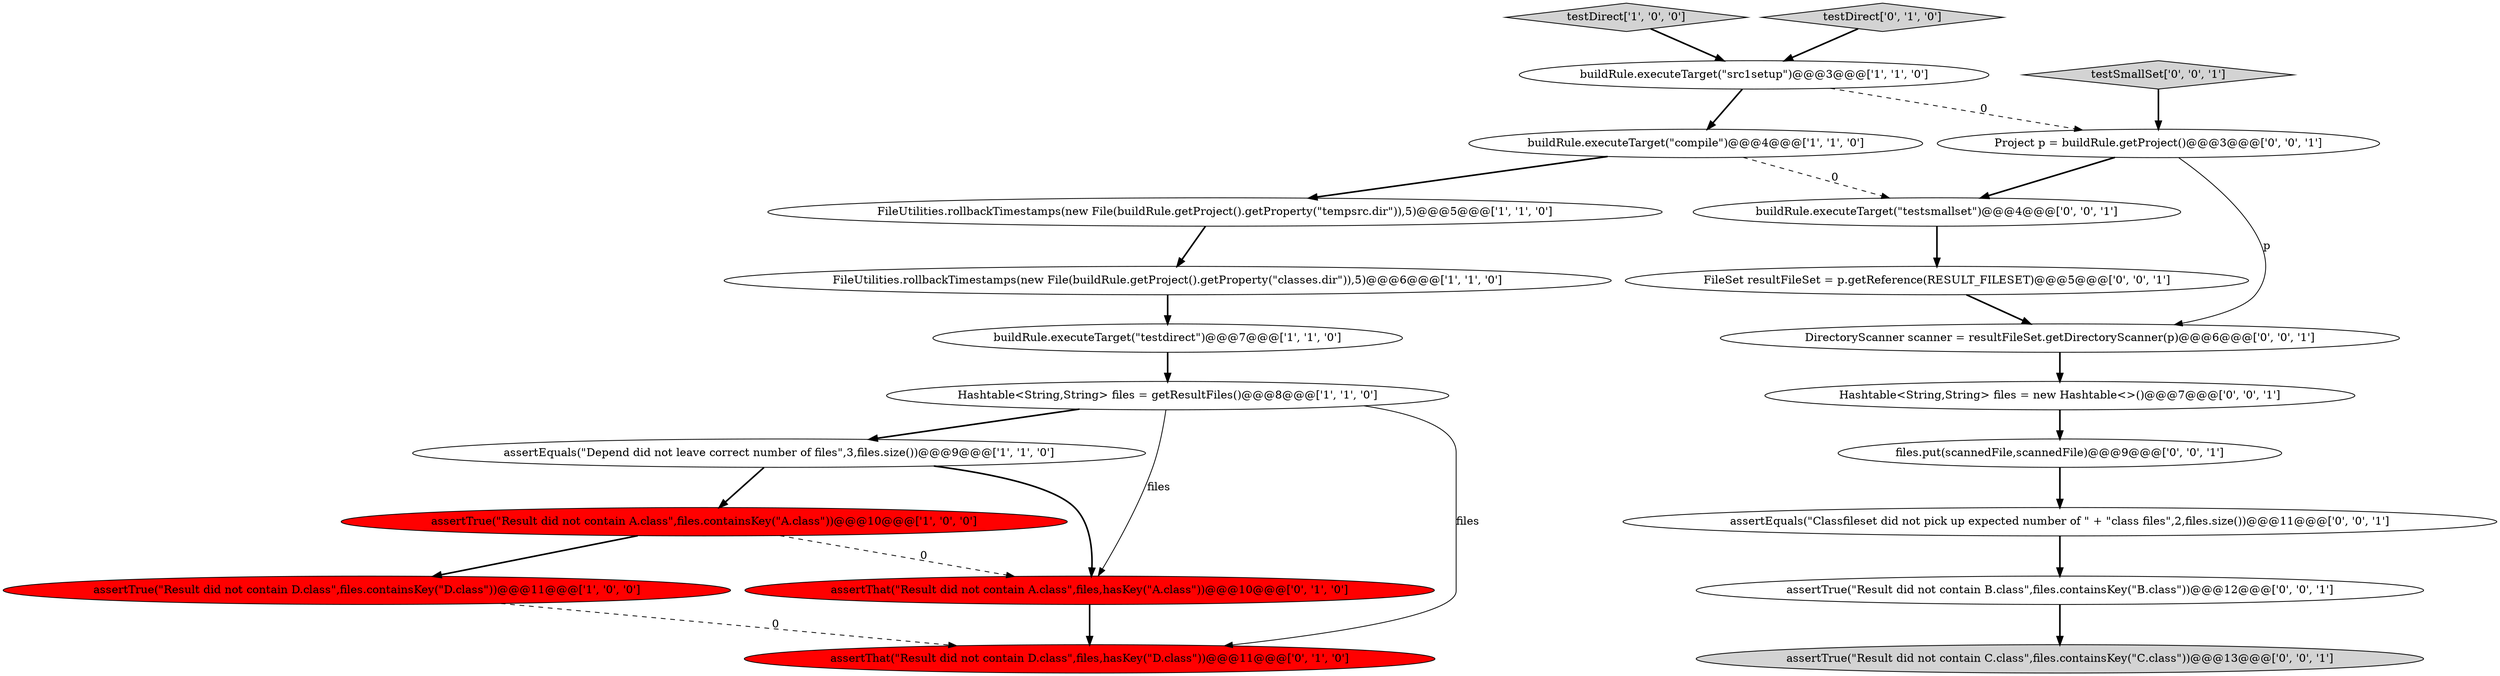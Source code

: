 digraph {
6 [style = filled, label = "buildRule.executeTarget(\"testdirect\")@@@7@@@['1', '1', '0']", fillcolor = white, shape = ellipse image = "AAA0AAABBB1BBB"];
1 [style = filled, label = "Hashtable<String,String> files = getResultFiles()@@@8@@@['1', '1', '0']", fillcolor = white, shape = ellipse image = "AAA0AAABBB1BBB"];
22 [style = filled, label = "buildRule.executeTarget(\"testsmallset\")@@@4@@@['0', '0', '1']", fillcolor = white, shape = ellipse image = "AAA0AAABBB3BBB"];
5 [style = filled, label = "testDirect['1', '0', '0']", fillcolor = lightgray, shape = diamond image = "AAA0AAABBB1BBB"];
14 [style = filled, label = "testSmallSet['0', '0', '1']", fillcolor = lightgray, shape = diamond image = "AAA0AAABBB3BBB"];
20 [style = filled, label = "FileSet resultFileSet = p.getReference(RESULT_FILESET)@@@5@@@['0', '0', '1']", fillcolor = white, shape = ellipse image = "AAA0AAABBB3BBB"];
2 [style = filled, label = "buildRule.executeTarget(\"src1setup\")@@@3@@@['1', '1', '0']", fillcolor = white, shape = ellipse image = "AAA0AAABBB1BBB"];
3 [style = filled, label = "FileUtilities.rollbackTimestamps(new File(buildRule.getProject().getProperty(\"tempsrc.dir\")),5)@@@5@@@['1', '1', '0']", fillcolor = white, shape = ellipse image = "AAA0AAABBB1BBB"];
0 [style = filled, label = "buildRule.executeTarget(\"compile\")@@@4@@@['1', '1', '0']", fillcolor = white, shape = ellipse image = "AAA0AAABBB1BBB"];
4 [style = filled, label = "assertEquals(\"Depend did not leave correct number of files\",3,files.size())@@@9@@@['1', '1', '0']", fillcolor = white, shape = ellipse image = "AAA0AAABBB1BBB"];
10 [style = filled, label = "testDirect['0', '1', '0']", fillcolor = lightgray, shape = diamond image = "AAA0AAABBB2BBB"];
18 [style = filled, label = "assertEquals(\"Classfileset did not pick up expected number of \" + \"class files\",2,files.size())@@@11@@@['0', '0', '1']", fillcolor = white, shape = ellipse image = "AAA0AAABBB3BBB"];
19 [style = filled, label = "DirectoryScanner scanner = resultFileSet.getDirectoryScanner(p)@@@6@@@['0', '0', '1']", fillcolor = white, shape = ellipse image = "AAA0AAABBB3BBB"];
13 [style = filled, label = "assertTrue(\"Result did not contain B.class\",files.containsKey(\"B.class\"))@@@12@@@['0', '0', '1']", fillcolor = white, shape = ellipse image = "AAA0AAABBB3BBB"];
7 [style = filled, label = "assertTrue(\"Result did not contain D.class\",files.containsKey(\"D.class\"))@@@11@@@['1', '0', '0']", fillcolor = red, shape = ellipse image = "AAA1AAABBB1BBB"];
21 [style = filled, label = "Hashtable<String,String> files = new Hashtable<>()@@@7@@@['0', '0', '1']", fillcolor = white, shape = ellipse image = "AAA0AAABBB3BBB"];
17 [style = filled, label = "files.put(scannedFile,scannedFile)@@@9@@@['0', '0', '1']", fillcolor = white, shape = ellipse image = "AAA0AAABBB3BBB"];
9 [style = filled, label = "FileUtilities.rollbackTimestamps(new File(buildRule.getProject().getProperty(\"classes.dir\")),5)@@@6@@@['1', '1', '0']", fillcolor = white, shape = ellipse image = "AAA0AAABBB1BBB"];
12 [style = filled, label = "assertThat(\"Result did not contain A.class\",files,hasKey(\"A.class\"))@@@10@@@['0', '1', '0']", fillcolor = red, shape = ellipse image = "AAA1AAABBB2BBB"];
8 [style = filled, label = "assertTrue(\"Result did not contain A.class\",files.containsKey(\"A.class\"))@@@10@@@['1', '0', '0']", fillcolor = red, shape = ellipse image = "AAA1AAABBB1BBB"];
11 [style = filled, label = "assertThat(\"Result did not contain D.class\",files,hasKey(\"D.class\"))@@@11@@@['0', '1', '0']", fillcolor = red, shape = ellipse image = "AAA1AAABBB2BBB"];
16 [style = filled, label = "Project p = buildRule.getProject()@@@3@@@['0', '0', '1']", fillcolor = white, shape = ellipse image = "AAA0AAABBB3BBB"];
15 [style = filled, label = "assertTrue(\"Result did not contain C.class\",files.containsKey(\"C.class\"))@@@13@@@['0', '0', '1']", fillcolor = lightgray, shape = ellipse image = "AAA0AAABBB3BBB"];
0->3 [style = bold, label=""];
14->16 [style = bold, label=""];
1->4 [style = bold, label=""];
1->11 [style = solid, label="files"];
12->11 [style = bold, label=""];
7->11 [style = dashed, label="0"];
8->12 [style = dashed, label="0"];
16->22 [style = bold, label=""];
1->12 [style = solid, label="files"];
16->19 [style = solid, label="p"];
0->22 [style = dashed, label="0"];
8->7 [style = bold, label=""];
9->6 [style = bold, label=""];
3->9 [style = bold, label=""];
6->1 [style = bold, label=""];
5->2 [style = bold, label=""];
2->0 [style = bold, label=""];
22->20 [style = bold, label=""];
2->16 [style = dashed, label="0"];
18->13 [style = bold, label=""];
4->12 [style = bold, label=""];
4->8 [style = bold, label=""];
10->2 [style = bold, label=""];
13->15 [style = bold, label=""];
20->19 [style = bold, label=""];
21->17 [style = bold, label=""];
17->18 [style = bold, label=""];
19->21 [style = bold, label=""];
}
